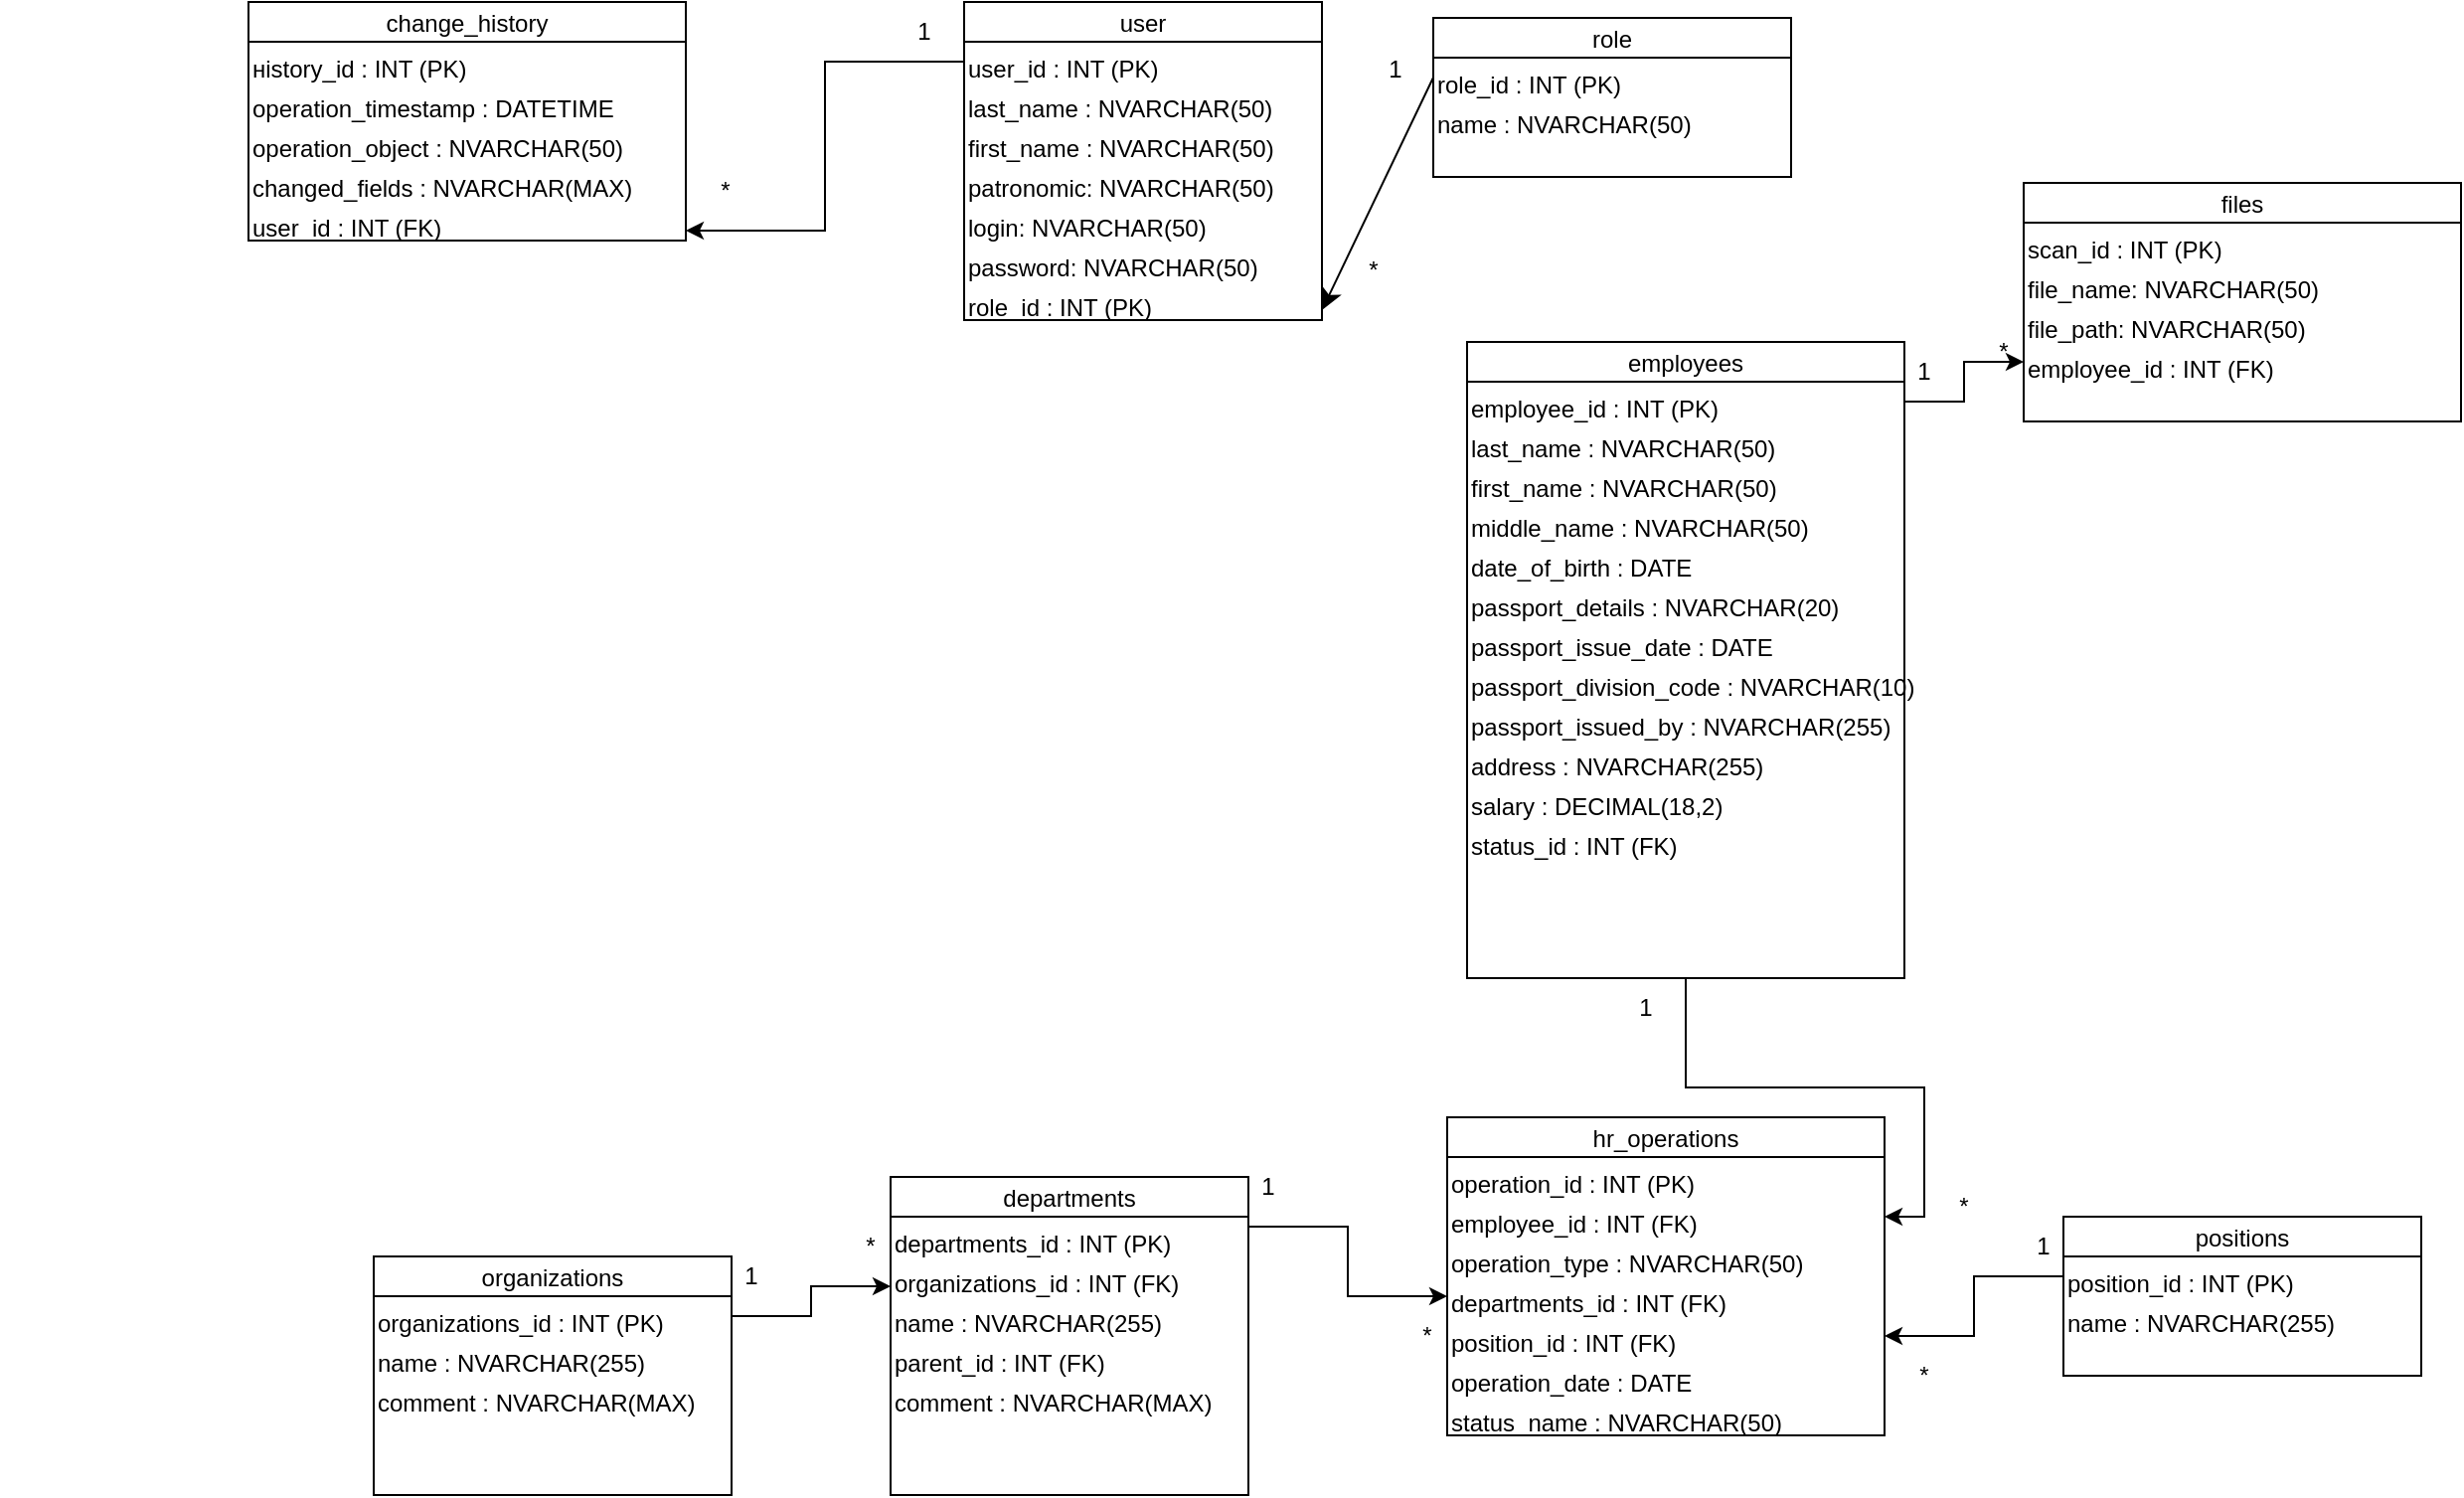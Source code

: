 <mxfile version="25.0.3">
  <diagram name="Database Diagram" id="zjHjOz-JIZwYE8kPhFqs">
    <mxGraphModel dx="14501" dy="9883" grid="1" gridSize="10" guides="1" tooltips="1" connect="1" arrows="1" fold="1" page="1" pageScale="1" pageWidth="827" pageHeight="1169" math="0" shadow="0">
      <root>
        <mxCell id="0" />
        <mxCell id="1" parent="0" />
        <mxCell id="t1EqGwTPBPDjFJbr2Biy-2" value="organizations" style="shape=swimlane;childLayout=stackLayout;horizontal=1;startSize=20;horizontalStack=0;resizeParent=1;resizeLast=0;" vertex="1" parent="1">
          <mxGeometry x="180" y="320" width="180" height="120" as="geometry" />
        </mxCell>
        <mxCell id="t1EqGwTPBPDjFJbr2Biy-3" value="organizations_id : INT (PK)" style="text;align=left;verticalAlign=top;" vertex="1" parent="t1EqGwTPBPDjFJbr2Biy-2">
          <mxGeometry y="20" width="180" height="20" as="geometry" />
        </mxCell>
        <mxCell id="t1EqGwTPBPDjFJbr2Biy-4" value="name : NVARCHAR(255)" style="text;align=left;verticalAlign=top;" vertex="1" parent="t1EqGwTPBPDjFJbr2Biy-2">
          <mxGeometry y="40" width="180" height="20" as="geometry" />
        </mxCell>
        <mxCell id="t1EqGwTPBPDjFJbr2Biy-5" value="comment : NVARCHAR(MAX)" style="text;align=left;verticalAlign=top;" vertex="1" parent="t1EqGwTPBPDjFJbr2Biy-2">
          <mxGeometry y="60" width="180" height="20" as="geometry" />
        </mxCell>
        <mxCell id="t1EqGwTPBPDjFJbr2Biy-6" value="departments" style="shape=swimlane;childLayout=stackLayout;horizontal=1;startSize=20;horizontalStack=0;resizeParent=1;resizeLast=0;" vertex="1" parent="1">
          <mxGeometry x="440" y="280" width="180" height="160" as="geometry" />
        </mxCell>
        <mxCell id="t1EqGwTPBPDjFJbr2Biy-7" value="departments_id : INT (PK)" style="text;align=left;verticalAlign=top;" vertex="1" parent="t1EqGwTPBPDjFJbr2Biy-6">
          <mxGeometry y="20" width="180" height="20" as="geometry" />
        </mxCell>
        <mxCell id="t1EqGwTPBPDjFJbr2Biy-8" value="organizations_id : INT (FK)" style="text;align=left;verticalAlign=top;" vertex="1" parent="t1EqGwTPBPDjFJbr2Biy-6">
          <mxGeometry y="40" width="180" height="20" as="geometry" />
        </mxCell>
        <mxCell id="t1EqGwTPBPDjFJbr2Biy-9" value="name : NVARCHAR(255)" style="text;align=left;verticalAlign=top;" vertex="1" parent="t1EqGwTPBPDjFJbr2Biy-6">
          <mxGeometry y="60" width="180" height="20" as="geometry" />
        </mxCell>
        <mxCell id="t1EqGwTPBPDjFJbr2Biy-10" value="parent_id : INT (FK)" style="text;align=left;verticalAlign=top;" vertex="1" parent="t1EqGwTPBPDjFJbr2Biy-6">
          <mxGeometry y="80" width="180" height="20" as="geometry" />
        </mxCell>
        <mxCell id="t1EqGwTPBPDjFJbr2Biy-11" value="comment : NVARCHAR(MAX)" style="text;align=left;verticalAlign=top;" vertex="1" parent="t1EqGwTPBPDjFJbr2Biy-6">
          <mxGeometry y="100" width="180" height="20" as="geometry" />
        </mxCell>
        <mxCell id="t1EqGwTPBPDjFJbr2Biy-12" value="positions" style="shape=swimlane;childLayout=stackLayout;horizontal=1;startSize=20;horizontalStack=0;resizeParent=1;resizeLast=0;" vertex="1" parent="1">
          <mxGeometry x="1030" y="300" width="180" height="80" as="geometry" />
        </mxCell>
        <mxCell id="t1EqGwTPBPDjFJbr2Biy-13" value="position_id : INT (PK)" style="text;align=left;verticalAlign=top;" vertex="1" parent="t1EqGwTPBPDjFJbr2Biy-12">
          <mxGeometry y="20" width="180" height="20" as="geometry" />
        </mxCell>
        <mxCell id="t1EqGwTPBPDjFJbr2Biy-14" value="name : NVARCHAR(255)" style="text;align=left;verticalAlign=top;" vertex="1" parent="t1EqGwTPBPDjFJbr2Biy-12">
          <mxGeometry y="40" width="180" height="20" as="geometry" />
        </mxCell>
        <mxCell id="t1EqGwTPBPDjFJbr2Biy-18" style="edgeStyle=orthogonalEdgeStyle;rounded=0;orthogonalLoop=1;jettySize=auto;html=1;exitX=0.5;exitY=1;exitDx=0;exitDy=0;entryX=1;entryY=0.5;entryDx=0;entryDy=0;" edge="1" parent="1" source="t1EqGwTPBPDjFJbr2Biy-19" target="t1EqGwTPBPDjFJbr2Biy-39">
          <mxGeometry relative="1" as="geometry" />
        </mxCell>
        <mxCell id="t1EqGwTPBPDjFJbr2Biy-19" value="employees" style="shape=swimlane;childLayout=stackLayout;horizontal=1;startSize=20;horizontalStack=0;resizeParent=1;resizeLast=0;" vertex="1" parent="1">
          <mxGeometry x="730" y="-140" width="220" height="320" as="geometry" />
        </mxCell>
        <mxCell id="t1EqGwTPBPDjFJbr2Biy-20" value="employee_id : INT (PK)" style="text;align=left;verticalAlign=top;" vertex="1" parent="t1EqGwTPBPDjFJbr2Biy-19">
          <mxGeometry y="20" width="220" height="20" as="geometry" />
        </mxCell>
        <mxCell id="t1EqGwTPBPDjFJbr2Biy-21" value="last_name : NVARCHAR(50)" style="text;align=left;verticalAlign=top;" vertex="1" parent="t1EqGwTPBPDjFJbr2Biy-19">
          <mxGeometry y="40" width="220" height="20" as="geometry" />
        </mxCell>
        <mxCell id="t1EqGwTPBPDjFJbr2Biy-22" value="first_name : NVARCHAR(50)" style="text;align=left;verticalAlign=top;" vertex="1" parent="t1EqGwTPBPDjFJbr2Biy-19">
          <mxGeometry y="60" width="220" height="20" as="geometry" />
        </mxCell>
        <mxCell id="t1EqGwTPBPDjFJbr2Biy-23" value="middle_name : NVARCHAR(50)" style="text;align=left;verticalAlign=top;" vertex="1" parent="t1EqGwTPBPDjFJbr2Biy-19">
          <mxGeometry y="80" width="220" height="20" as="geometry" />
        </mxCell>
        <mxCell id="t1EqGwTPBPDjFJbr2Biy-24" value="date_of_birth : DATE" style="text;align=left;verticalAlign=top;" vertex="1" parent="t1EqGwTPBPDjFJbr2Biy-19">
          <mxGeometry y="100" width="220" height="20" as="geometry" />
        </mxCell>
        <mxCell id="t1EqGwTPBPDjFJbr2Biy-25" value="passport_details : NVARCHAR(20)" style="text;align=left;verticalAlign=top;" vertex="1" parent="t1EqGwTPBPDjFJbr2Biy-19">
          <mxGeometry y="120" width="220" height="20" as="geometry" />
        </mxCell>
        <mxCell id="t1EqGwTPBPDjFJbr2Biy-26" value="passport_issue_date : DATE" style="text;align=left;verticalAlign=top;" vertex="1" parent="t1EqGwTPBPDjFJbr2Biy-19">
          <mxGeometry y="140" width="220" height="20" as="geometry" />
        </mxCell>
        <mxCell id="t1EqGwTPBPDjFJbr2Biy-27" value="passport_division_code : NVARCHAR(10)" style="text;align=left;verticalAlign=top;" vertex="1" parent="t1EqGwTPBPDjFJbr2Biy-19">
          <mxGeometry y="160" width="220" height="20" as="geometry" />
        </mxCell>
        <mxCell id="t1EqGwTPBPDjFJbr2Biy-28" value="passport_issued_by : NVARCHAR(255)" style="text;align=left;verticalAlign=top;" vertex="1" parent="t1EqGwTPBPDjFJbr2Biy-19">
          <mxGeometry y="180" width="220" height="20" as="geometry" />
        </mxCell>
        <mxCell id="t1EqGwTPBPDjFJbr2Biy-29" value="address : NVARCHAR(255)" style="text;align=left;verticalAlign=top;" vertex="1" parent="t1EqGwTPBPDjFJbr2Biy-19">
          <mxGeometry y="200" width="220" height="20" as="geometry" />
        </mxCell>
        <mxCell id="t1EqGwTPBPDjFJbr2Biy-30" value="salary : DECIMAL(18,2)" style="text;align=left;verticalAlign=top;" vertex="1" parent="t1EqGwTPBPDjFJbr2Biy-19">
          <mxGeometry y="220" width="220" height="20" as="geometry" />
        </mxCell>
        <mxCell id="t1EqGwTPBPDjFJbr2Biy-31" value="status_id : INT (FK)" style="text;align=left;verticalAlign=top;" vertex="1" parent="t1EqGwTPBPDjFJbr2Biy-19">
          <mxGeometry y="240" width="220" height="20" as="geometry" />
        </mxCell>
        <mxCell id="t1EqGwTPBPDjFJbr2Biy-32" value="files" style="shape=swimlane;childLayout=stackLayout;horizontal=1;startSize=20;horizontalStack=0;resizeParent=1;resizeLast=0;" vertex="1" parent="1">
          <mxGeometry x="1010" y="-220" width="220" height="120" as="geometry" />
        </mxCell>
        <mxCell id="t1EqGwTPBPDjFJbr2Biy-33" value="scan_id : INT (PK)" style="text;align=left;verticalAlign=top;" vertex="1" parent="t1EqGwTPBPDjFJbr2Biy-32">
          <mxGeometry y="20" width="220" height="20" as="geometry" />
        </mxCell>
        <mxCell id="t1EqGwTPBPDjFJbr2Biy-34" value="file_name: NVARCHAR(50)" style="text;align=left;verticalAlign=top;" vertex="1" parent="t1EqGwTPBPDjFJbr2Biy-32">
          <mxGeometry y="40" width="220" height="20" as="geometry" />
        </mxCell>
        <mxCell id="t1EqGwTPBPDjFJbr2Biy-35" value="file_path: NVARCHAR(50)" style="text;align=left;verticalAlign=top;" vertex="1" parent="t1EqGwTPBPDjFJbr2Biy-32">
          <mxGeometry y="60" width="220" height="20" as="geometry" />
        </mxCell>
        <mxCell id="t1EqGwTPBPDjFJbr2Biy-36" value="employee_id : INT (FK)" style="text;align=left;verticalAlign=top;" vertex="1" parent="t1EqGwTPBPDjFJbr2Biy-32">
          <mxGeometry y="80" width="220" height="20" as="geometry" />
        </mxCell>
        <mxCell id="t1EqGwTPBPDjFJbr2Biy-37" value="hr_operations" style="shape=swimlane;childLayout=stackLayout;horizontal=1;startSize=20;horizontalStack=0;resizeParent=1;resizeLast=0;" vertex="1" parent="1">
          <mxGeometry x="720" y="250" width="220" height="160" as="geometry" />
        </mxCell>
        <mxCell id="t1EqGwTPBPDjFJbr2Biy-38" value="operation_id : INT (PK)" style="text;align=left;verticalAlign=top;" vertex="1" parent="t1EqGwTPBPDjFJbr2Biy-37">
          <mxGeometry y="20" width="220" height="20" as="geometry" />
        </mxCell>
        <mxCell id="t1EqGwTPBPDjFJbr2Biy-39" value="employee_id : INT (FK)" style="text;align=left;verticalAlign=top;" vertex="1" parent="t1EqGwTPBPDjFJbr2Biy-37">
          <mxGeometry y="40" width="220" height="20" as="geometry" />
        </mxCell>
        <mxCell id="t1EqGwTPBPDjFJbr2Biy-40" value="operation_type : NVARCHAR(50)" style="text;align=left;verticalAlign=top;" vertex="1" parent="t1EqGwTPBPDjFJbr2Biy-37">
          <mxGeometry y="60" width="220" height="20" as="geometry" />
        </mxCell>
        <mxCell id="t1EqGwTPBPDjFJbr2Biy-41" value="departments_id : INT (FK)" style="text;align=left;verticalAlign=top;" vertex="1" parent="t1EqGwTPBPDjFJbr2Biy-37">
          <mxGeometry y="80" width="220" height="20" as="geometry" />
        </mxCell>
        <mxCell id="t1EqGwTPBPDjFJbr2Biy-42" value="position_id : INT (FK)" style="text;align=left;verticalAlign=top;" vertex="1" parent="t1EqGwTPBPDjFJbr2Biy-37">
          <mxGeometry y="100" width="220" height="20" as="geometry" />
        </mxCell>
        <mxCell id="t1EqGwTPBPDjFJbr2Biy-43" value="operation_date : DATE" style="text;align=left;verticalAlign=top;" vertex="1" parent="t1EqGwTPBPDjFJbr2Biy-37">
          <mxGeometry y="120" width="220" height="20" as="geometry" />
        </mxCell>
        <mxCell id="t1EqGwTPBPDjFJbr2Biy-91" value="status_name : NVARCHAR(50)" style="text;align=left;verticalAlign=top;" vertex="1" parent="t1EqGwTPBPDjFJbr2Biy-37">
          <mxGeometry y="140" width="220" height="20" as="geometry" />
        </mxCell>
        <mxCell id="t1EqGwTPBPDjFJbr2Biy-44" value="change_history" style="shape=swimlane;childLayout=stackLayout;horizontal=1;startSize=20;horizontalStack=0;resizeParent=1;resizeLast=0;" vertex="1" parent="1">
          <mxGeometry x="117" y="-311" width="220" height="120" as="geometry" />
        </mxCell>
        <mxCell id="t1EqGwTPBPDjFJbr2Biy-45" value="нistory_id : INT (PK)" style="text;align=left;verticalAlign=top;" vertex="1" parent="t1EqGwTPBPDjFJbr2Biy-44">
          <mxGeometry y="20" width="220" height="20" as="geometry" />
        </mxCell>
        <mxCell id="t1EqGwTPBPDjFJbr2Biy-46" value="operation_timestamp : DATETIME" style="text;align=left;verticalAlign=top;" vertex="1" parent="t1EqGwTPBPDjFJbr2Biy-44">
          <mxGeometry y="40" width="220" height="20" as="geometry" />
        </mxCell>
        <mxCell id="t1EqGwTPBPDjFJbr2Biy-47" value="operation_object : NVARCHAR(50)" style="text;align=left;verticalAlign=top;" vertex="1" parent="t1EqGwTPBPDjFJbr2Biy-44">
          <mxGeometry y="60" width="220" height="20" as="geometry" />
        </mxCell>
        <mxCell id="t1EqGwTPBPDjFJbr2Biy-48" value="changed_fields : NVARCHAR(MAX)" style="text;align=left;verticalAlign=top;" vertex="1" parent="t1EqGwTPBPDjFJbr2Biy-44">
          <mxGeometry y="80" width="220" height="20" as="geometry" />
        </mxCell>
        <mxCell id="t1EqGwTPBPDjFJbr2Biy-49" value="user_id : INT (FK)" style="text;align=left;verticalAlign=top;" vertex="1" parent="t1EqGwTPBPDjFJbr2Biy-44">
          <mxGeometry y="100" width="220" height="20" as="geometry" />
        </mxCell>
        <mxCell id="t1EqGwTPBPDjFJbr2Biy-50" edge="1" parent="1" source="t1EqGwTPBPDjFJbr2Biy-2" target="t1EqGwTPBPDjFJbr2Biy-6" />
        <mxCell id="t1EqGwTPBPDjFJbr2Biy-51" edge="1" parent="1" source="t1EqGwTPBPDjFJbr2Biy-6" target="t1EqGwTPBPDjFJbr2Biy-6" />
        <mxCell id="t1EqGwTPBPDjFJbr2Biy-52" edge="1" parent="1" source="t1EqGwTPBPDjFJbr2Biy-15" target="t1EqGwTPBPDjFJbr2Biy-19" />
        <mxCell id="t1EqGwTPBPDjFJbr2Biy-53" edge="1" parent="1" source="t1EqGwTPBPDjFJbr2Biy-19" target="t1EqGwTPBPDjFJbr2Biy-32" />
        <mxCell id="t1EqGwTPBPDjFJbr2Biy-54" edge="1" parent="1" source="t1EqGwTPBPDjFJbr2Biy-19" target="t1EqGwTPBPDjFJbr2Biy-37" />
        <mxCell id="t1EqGwTPBPDjFJbr2Biy-55" edge="1" parent="1" source="t1EqGwTPBPDjFJbr2Biy-6" target="t1EqGwTPBPDjFJbr2Biy-37" />
        <mxCell id="t1EqGwTPBPDjFJbr2Biy-56" edge="1" parent="1" source="t1EqGwTPBPDjFJbr2Biy-12" target="t1EqGwTPBPDjFJbr2Biy-37" />
        <mxCell id="t1EqGwTPBPDjFJbr2Biy-57" style="edgeStyle=orthogonalEdgeStyle;rounded=0;orthogonalLoop=1;jettySize=auto;html=1;exitX=0;exitY=0.5;exitDx=0;exitDy=0;entryX=1;entryY=0.5;entryDx=0;entryDy=0;" edge="1" parent="1" source="t1EqGwTPBPDjFJbr2Biy-13" target="t1EqGwTPBPDjFJbr2Biy-42">
          <mxGeometry relative="1" as="geometry" />
        </mxCell>
        <mxCell id="t1EqGwTPBPDjFJbr2Biy-58" style="edgeStyle=orthogonalEdgeStyle;rounded=0;orthogonalLoop=1;jettySize=auto;html=1;exitX=1;exitY=0.25;exitDx=0;exitDy=0;entryX=0;entryY=0.5;entryDx=0;entryDy=0;" edge="1" parent="1" source="t1EqGwTPBPDjFJbr2Biy-7" target="t1EqGwTPBPDjFJbr2Biy-41">
          <mxGeometry relative="1" as="geometry" />
        </mxCell>
        <mxCell id="t1EqGwTPBPDjFJbr2Biy-60" style="edgeStyle=orthogonalEdgeStyle;rounded=0;orthogonalLoop=1;jettySize=auto;html=1;exitX=1;exitY=0.5;exitDx=0;exitDy=0;entryX=0;entryY=0.75;entryDx=0;entryDy=0;" edge="1" parent="1" source="t1EqGwTPBPDjFJbr2Biy-3" target="t1EqGwTPBPDjFJbr2Biy-8">
          <mxGeometry relative="1" as="geometry" />
        </mxCell>
        <mxCell id="t1EqGwTPBPDjFJbr2Biy-61" value="user" style="shape=swimlane;childLayout=stackLayout;horizontal=1;startSize=20;horizontalStack=0;resizeParent=1;resizeLast=0;" vertex="1" parent="1">
          <mxGeometry x="477" y="-311" width="180" height="160" as="geometry" />
        </mxCell>
        <mxCell id="t1EqGwTPBPDjFJbr2Biy-62" value="user_id : INT (PK)" style="text;align=left;verticalAlign=top;" vertex="1" parent="t1EqGwTPBPDjFJbr2Biy-61">
          <mxGeometry y="20" width="180" height="20" as="geometry" />
        </mxCell>
        <mxCell id="t1EqGwTPBPDjFJbr2Biy-63" value="last_name : NVARCHAR(50)" style="text;align=left;verticalAlign=top;" vertex="1" parent="t1EqGwTPBPDjFJbr2Biy-61">
          <mxGeometry y="40" width="180" height="20" as="geometry" />
        </mxCell>
        <mxCell id="t1EqGwTPBPDjFJbr2Biy-64" value="first_name : NVARCHAR(50)" style="text;align=left;verticalAlign=top;" vertex="1" parent="t1EqGwTPBPDjFJbr2Biy-61">
          <mxGeometry y="60" width="180" height="20" as="geometry" />
        </mxCell>
        <mxCell id="t1EqGwTPBPDjFJbr2Biy-65" value="patronomic: NVARCHAR(50)" style="text;align=left;verticalAlign=top;" vertex="1" parent="t1EqGwTPBPDjFJbr2Biy-61">
          <mxGeometry y="80" width="180" height="20" as="geometry" />
        </mxCell>
        <mxCell id="t1EqGwTPBPDjFJbr2Biy-66" value="login: NVARCHAR(50)" style="text;align=left;verticalAlign=top;" vertex="1" parent="t1EqGwTPBPDjFJbr2Biy-61">
          <mxGeometry y="100" width="180" height="20" as="geometry" />
        </mxCell>
        <mxCell id="t1EqGwTPBPDjFJbr2Biy-67" value="password: NVARCHAR(50)" style="text;align=left;verticalAlign=top;" vertex="1" parent="t1EqGwTPBPDjFJbr2Biy-61">
          <mxGeometry y="120" width="180" height="20" as="geometry" />
        </mxCell>
        <mxCell id="t1EqGwTPBPDjFJbr2Biy-68" value="role_id : INT (PK)" style="text;align=left;verticalAlign=top;" vertex="1" parent="t1EqGwTPBPDjFJbr2Biy-61">
          <mxGeometry y="140" width="180" height="20" as="geometry" />
        </mxCell>
        <mxCell id="t1EqGwTPBPDjFJbr2Biy-69" style="edgeStyle=orthogonalEdgeStyle;rounded=0;orthogonalLoop=1;jettySize=auto;html=1;exitX=0;exitY=0.5;exitDx=0;exitDy=0;entryX=1;entryY=0.75;entryDx=0;entryDy=0;" edge="1" parent="1" source="t1EqGwTPBPDjFJbr2Biy-62" target="t1EqGwTPBPDjFJbr2Biy-49">
          <mxGeometry relative="1" as="geometry" />
        </mxCell>
        <mxCell id="t1EqGwTPBPDjFJbr2Biy-70" style="edgeStyle=orthogonalEdgeStyle;rounded=0;orthogonalLoop=1;jettySize=auto;html=1;exitX=1;exitY=0.5;exitDx=0;exitDy=0;entryX=0;entryY=0.5;entryDx=0;entryDy=0;" edge="1" parent="1" source="t1EqGwTPBPDjFJbr2Biy-20" target="t1EqGwTPBPDjFJbr2Biy-36">
          <mxGeometry relative="1" as="geometry">
            <mxPoint x="1250" y="-50" as="targetPoint" />
          </mxGeometry>
        </mxCell>
        <mxCell id="t1EqGwTPBPDjFJbr2Biy-71" value="*" style="text;html=1;align=center;verticalAlign=middle;whiteSpace=wrap;rounded=0;" vertex="1" parent="1">
          <mxGeometry x="327" y="-231" width="60" height="30" as="geometry" />
        </mxCell>
        <mxCell id="t1EqGwTPBPDjFJbr2Biy-73" value="*" style="text;html=1;align=center;verticalAlign=middle;whiteSpace=wrap;rounded=0;" vertex="1" parent="1">
          <mxGeometry x="950" y="280" width="60" height="30" as="geometry" />
        </mxCell>
        <mxCell id="t1EqGwTPBPDjFJbr2Biy-74" value="*" style="text;html=1;align=center;verticalAlign=middle;whiteSpace=wrap;rounded=0;" vertex="1" parent="1">
          <mxGeometry x="970" y="-150" width="60" height="30" as="geometry" />
        </mxCell>
        <mxCell id="t1EqGwTPBPDjFJbr2Biy-75" value="*" style="text;html=1;align=center;verticalAlign=middle;whiteSpace=wrap;rounded=0;" vertex="1" parent="1">
          <mxGeometry x="930" y="365" width="60" height="30" as="geometry" />
        </mxCell>
        <mxCell id="t1EqGwTPBPDjFJbr2Biy-76" value="*" style="text;html=1;align=center;verticalAlign=middle;whiteSpace=wrap;rounded=0;" vertex="1" parent="1">
          <mxGeometry x="680" y="345" width="60" height="30" as="geometry" />
        </mxCell>
        <mxCell id="t1EqGwTPBPDjFJbr2Biy-77" value="*" style="text;html=1;align=center;verticalAlign=middle;whiteSpace=wrap;rounded=0;" vertex="1" parent="1">
          <mxGeometry x="400" y="300" width="60" height="30" as="geometry" />
        </mxCell>
        <mxCell id="t1EqGwTPBPDjFJbr2Biy-78" value="1" style="text;html=1;align=center;verticalAlign=middle;whiteSpace=wrap;rounded=0;" vertex="1" parent="1">
          <mxGeometry x="427" y="-311" width="60" height="30" as="geometry" />
        </mxCell>
        <mxCell id="t1EqGwTPBPDjFJbr2Biy-80" value="1" style="text;html=1;align=center;verticalAlign=middle;whiteSpace=wrap;rounded=0;" vertex="1" parent="1">
          <mxGeometry x="930" y="-140" width="60" height="30" as="geometry" />
        </mxCell>
        <mxCell id="t1EqGwTPBPDjFJbr2Biy-81" value="1" style="text;html=1;align=center;verticalAlign=middle;whiteSpace=wrap;rounded=0;" vertex="1" parent="1">
          <mxGeometry x="790" y="180" width="60" height="30" as="geometry" />
        </mxCell>
        <mxCell id="t1EqGwTPBPDjFJbr2Biy-82" value="1" style="text;html=1;align=center;verticalAlign=middle;whiteSpace=wrap;rounded=0;" vertex="1" parent="1">
          <mxGeometry x="990" y="300" width="60" height="30" as="geometry" />
        </mxCell>
        <mxCell id="t1EqGwTPBPDjFJbr2Biy-83" value="1" style="text;html=1;align=center;verticalAlign=middle;whiteSpace=wrap;rounded=0;" vertex="1" parent="1">
          <mxGeometry x="600" y="270" width="60" height="30" as="geometry" />
        </mxCell>
        <mxCell id="t1EqGwTPBPDjFJbr2Biy-84" value="1" style="text;html=1;align=center;verticalAlign=middle;whiteSpace=wrap;rounded=0;" vertex="1" parent="1">
          <mxGeometry x="340" y="315" width="60" height="30" as="geometry" />
        </mxCell>
        <mxCell id="t1EqGwTPBPDjFJbr2Biy-85" value="role" style="shape=swimlane;childLayout=stackLayout;horizontal=1;startSize=20;horizontalStack=0;resizeParent=1;resizeLast=0;" vertex="1" parent="1">
          <mxGeometry x="713" y="-303" width="180" height="80" as="geometry" />
        </mxCell>
        <mxCell id="t1EqGwTPBPDjFJbr2Biy-86" value="role_id : INT (PK)" style="text;align=left;verticalAlign=top;" vertex="1" parent="t1EqGwTPBPDjFJbr2Biy-85">
          <mxGeometry y="20" width="180" height="20" as="geometry" />
        </mxCell>
        <mxCell id="t1EqGwTPBPDjFJbr2Biy-87" value="name : NVARCHAR(50)" style="text;align=left;verticalAlign=top;" vertex="1" parent="t1EqGwTPBPDjFJbr2Biy-85">
          <mxGeometry y="40" width="180" height="20" as="geometry" />
        </mxCell>
        <mxCell id="t1EqGwTPBPDjFJbr2Biy-88" style="edgeStyle=none;curved=1;rounded=0;orthogonalLoop=1;jettySize=auto;html=1;exitX=0;exitY=0.5;exitDx=0;exitDy=0;entryX=1;entryY=0.75;entryDx=0;entryDy=0;fontSize=12;startSize=8;endSize=8;" edge="1" parent="1" source="t1EqGwTPBPDjFJbr2Biy-86" target="t1EqGwTPBPDjFJbr2Biy-68">
          <mxGeometry relative="1" as="geometry" />
        </mxCell>
        <mxCell id="t1EqGwTPBPDjFJbr2Biy-89" value="1" style="text;html=1;align=center;verticalAlign=middle;whiteSpace=wrap;rounded=0;" vertex="1" parent="1">
          <mxGeometry x="664" y="-292" width="60" height="30" as="geometry" />
        </mxCell>
        <mxCell id="t1EqGwTPBPDjFJbr2Biy-90" value="*" style="text;html=1;align=center;verticalAlign=middle;whiteSpace=wrap;rounded=0;" vertex="1" parent="1">
          <mxGeometry x="653" y="-191" width="60" height="30" as="geometry" />
        </mxCell>
      </root>
    </mxGraphModel>
  </diagram>
</mxfile>
